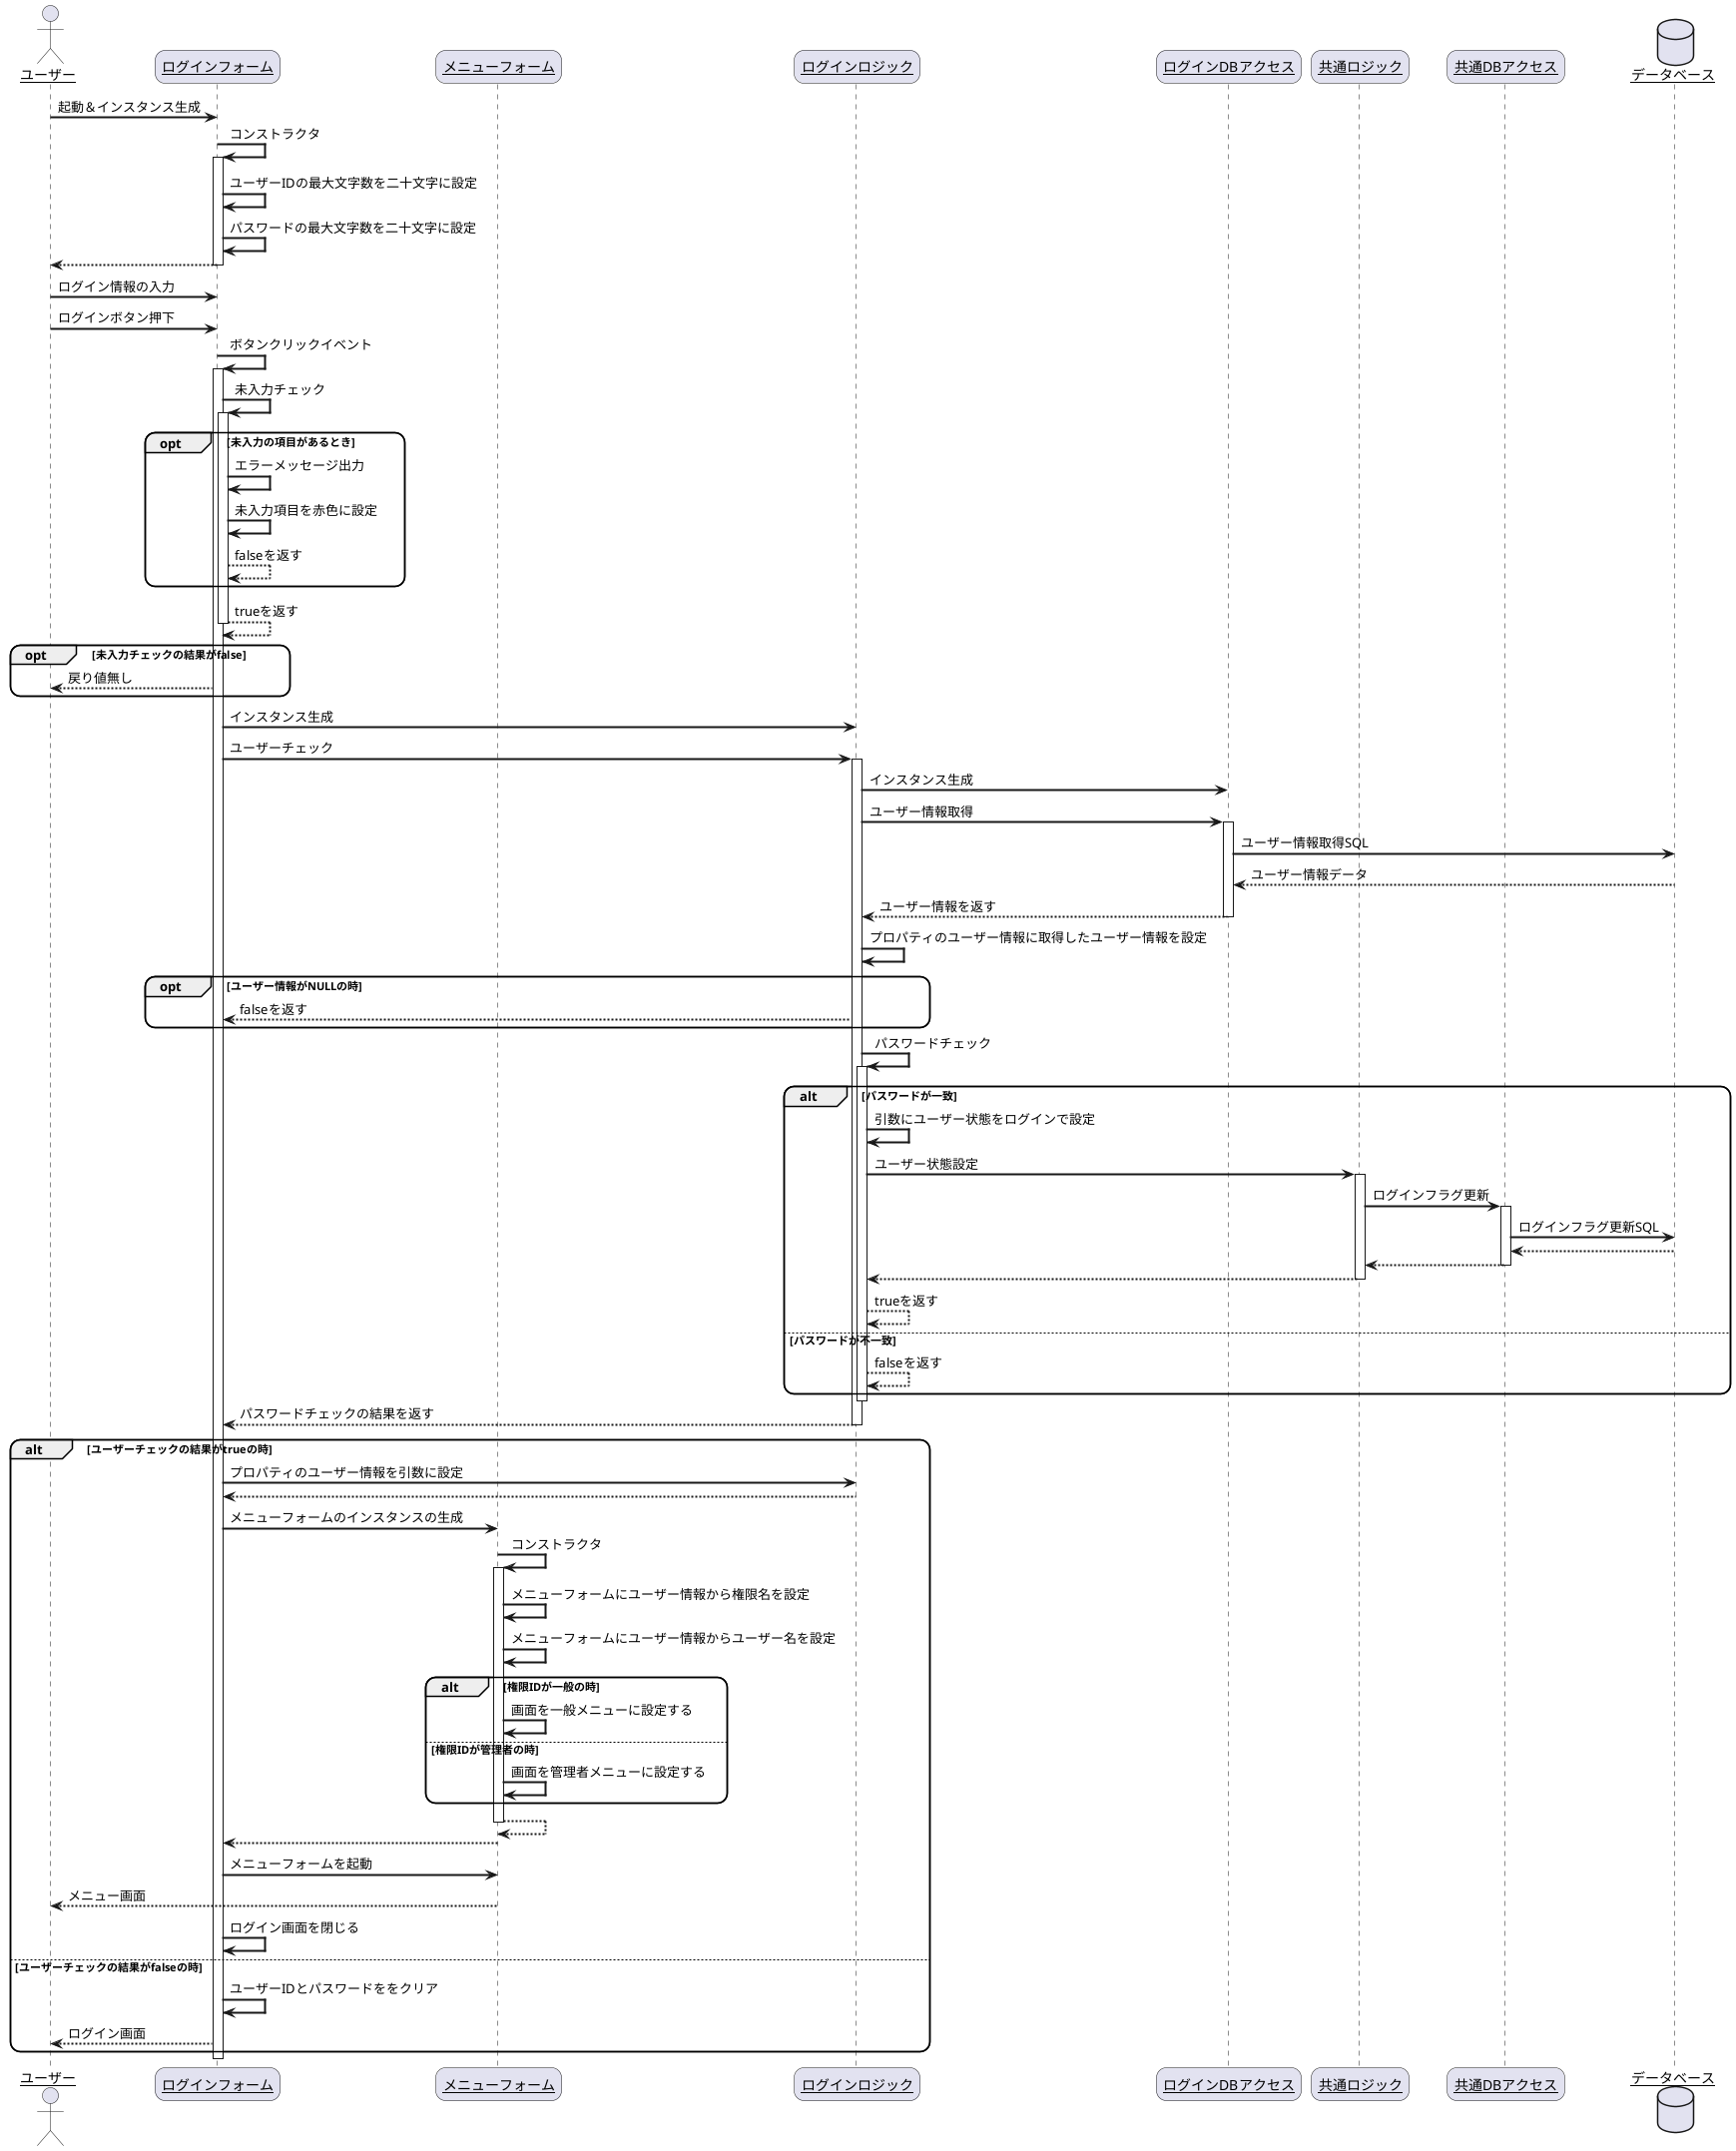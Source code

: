 @startuml
skinparam sequenceArrowThickness 2
skinparam roundcorner 20
skinparam maxmessagesize 60
skinparam sequenceParticipant underline

actor "ユーザー" as user
participant "ログインフォーム" as login_form
participant "メニューフォーム" as menu_form
participant "ログインロジック" as login_logic
participant "ログインDBアクセス" as login_data_acces
participant "共通ロジック" as common_logic
participant "共通DBアクセス" as common_db
database "データベース" as db

user -> login_form: 起動＆インスタンス生成
login_form -> login_form: コンストラクタ
activate login_form
login_form -> login_form:ユーザーIDの最大文字数を二十文字に設定
login_form -> login_form:パスワードの最大文字数を二十文字に設定

login_form --> user:
deactivate login_form
user -> login_form: ログイン情報の入力
user -> login_form: ログインボタン押下
login_form -> login_form: ボタンクリックイベント
activate login_form

login_form -> login_form: 未入力チェック
activate login_form
opt 未入力の項目があるとき
    login_form -> login_form: エラーメッセージ出力
    login_form -> login_form: 未入力項目を赤色に設定
    login_form --> login_form:falseを返す
end
login_form --> login_form:trueを返す
deactivate login_form
opt 未入力チェックの結果がfalse
    login_form --> user:戻り値無し
end
login_form -> login_logic: インスタンス生成
login_form -> login_logic: ユーザーチェック
activate login_logic
login_logic -> login_data_acces: インスタンス生成
login_logic -> login_data_acces: ユーザー情報取得
activate login_data_acces

login_data_acces -> db: ユーザー情報取得SQL
db --> login_data_acces: ユーザー情報データ
login_data_acces --> login_logic: ユーザー情報を返す
deactivate login_data_acces
login_logic -> login_logic: プロパティのユーザー情報に取得したユーザー情報を設定
opt ユーザー情報がNULLの時
    login_logic --> login_form: falseを返す
end
login_logic -> login_logic: パスワードチェック
activate login_logic
alt パスワードが一致
    login_logic -> login_logic: 引数にユーザー状態をログインで設定
    login_logic -> common_logic: ユーザー状態設定
    activate common_logic
    common_logic -> common_db: ログインフラグ更新
    activate common_db
    common_db -> db: ログインフラグ更新SQL
    db --> common_db: 
    common_db --> common_logic: 
    deactivate common_db
    common_logic --> login_logic: 
    deactivate common_logic
    login_logic --> login_logic: trueを返す
else パスワードが不一致
    login_logic --> login_logic: falseを返す
end
deactivate login_logic
login_logic --> login_form: パスワードチェックの結果を返す
deactivate login_logic
deactivate login_logic
alt ユーザーチェックの結果がtrueの時
    login_form -> login_logic: プロパティのユーザー情報を引数に設定
    login_logic --> login_form: 
    login_form -> menu_form: メニューフォームのインスタンスの生成
    menu_form -> menu_form: コンストラクタ
    activate menu_form
    menu_form -> menu_form: メニューフォームにユーザー情報から権限名を設定
    menu_form -> menu_form: メニューフォームにユーザー情報からユーザー名を設定
    alt 権限IDが一般の時
    menu_form -> menu_form: 画面を一般メニューに設定する
    else 権限IDが管理者の時
    menu_form -> menu_form: 画面を管理者メニューに設定する    
    end
    activate menu_form
    menu_form --> menu_form: 
    deactivate menu_form
    menu_form --> login_form: 
    deactivate menu_form
    login_form -> menu_form: メニューフォームを起動
    menu_form --> user: メニュー画面
    login_form -> login_form: ログイン画面を閉じる
else ユーザーチェックの結果がfalseの時
    login_form -> login_form: ユーザーIDとパスワードををクリア
    login_form --> user: ログイン画面
end
deactivate login_form

@enduml